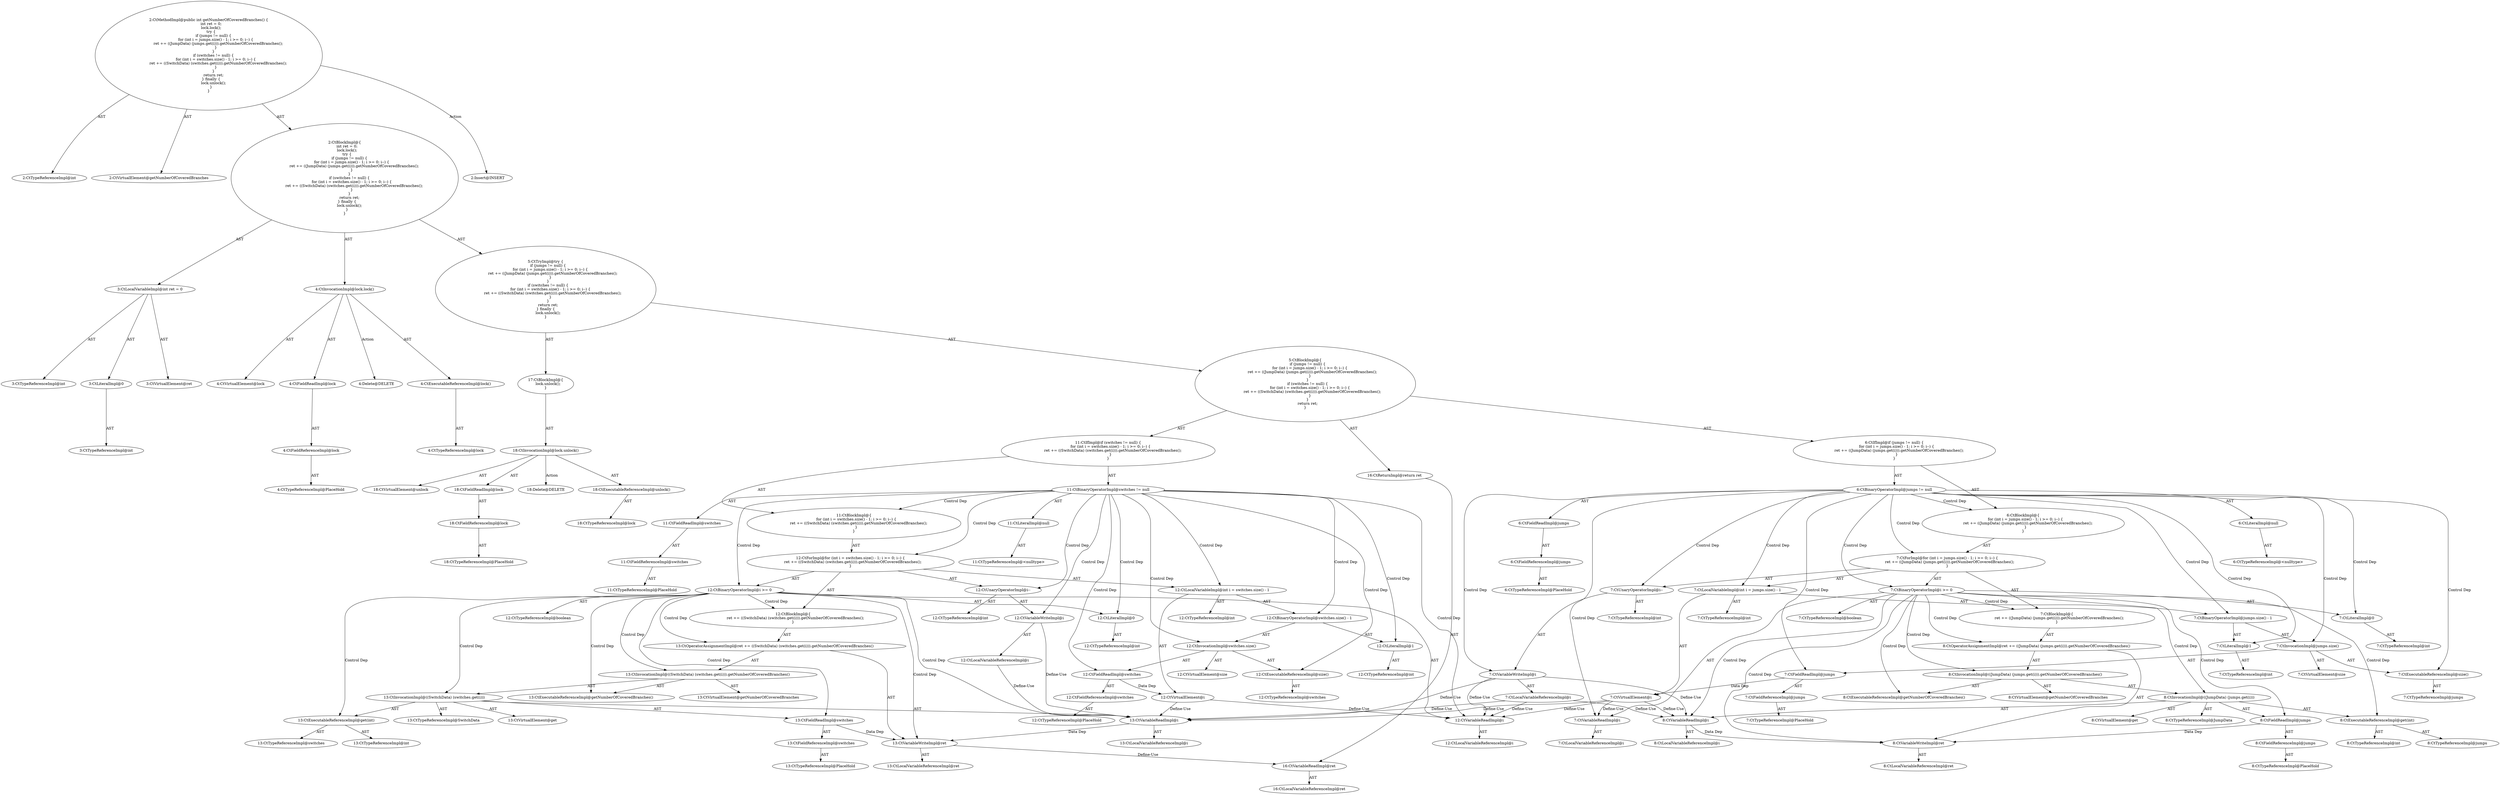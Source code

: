 digraph "getNumberOfCoveredBranches#?" {
0 [label="2:CtTypeReferenceImpl@int" shape=ellipse]
1 [label="2:CtVirtualElement@getNumberOfCoveredBranches" shape=ellipse]
2 [label="3:CtTypeReferenceImpl@int" shape=ellipse]
3 [label="3:CtLiteralImpl@0" shape=ellipse]
4 [label="3:CtTypeReferenceImpl@int" shape=ellipse]
5 [label="3:CtVirtualElement@ret" shape=ellipse]
6 [label="3:CtLocalVariableImpl@int ret = 0" shape=ellipse]
7 [label="4:CtExecutableReferenceImpl@lock()" shape=ellipse]
8 [label="4:CtTypeReferenceImpl@lock" shape=ellipse]
9 [label="4:CtVirtualElement@lock" shape=ellipse]
10 [label="4:CtFieldReferenceImpl@lock" shape=ellipse]
11 [label="4:CtTypeReferenceImpl@PlaceHold" shape=ellipse]
12 [label="4:CtFieldReadImpl@lock" shape=ellipse]
13 [label="4:CtInvocationImpl@lock.lock()" shape=ellipse]
14 [label="6:CtFieldReferenceImpl@jumps" shape=ellipse]
15 [label="6:CtTypeReferenceImpl@PlaceHold" shape=ellipse]
16 [label="6:CtFieldReadImpl@jumps" shape=ellipse]
17 [label="6:CtLiteralImpl@null" shape=ellipse]
18 [label="6:CtTypeReferenceImpl@<nulltype>" shape=ellipse]
19 [label="6:CtBinaryOperatorImpl@jumps != null" shape=ellipse]
20 [label="7:CtTypeReferenceImpl@int" shape=ellipse]
21 [label="7:CtExecutableReferenceImpl@size()" shape=ellipse]
22 [label="7:CtTypeReferenceImpl@jumps" shape=ellipse]
23 [label="7:CtVirtualElement@size" shape=ellipse]
24 [label="7:CtFieldReferenceImpl@jumps" shape=ellipse]
25 [label="7:CtTypeReferenceImpl@PlaceHold" shape=ellipse]
26 [label="7:CtFieldReadImpl@jumps" shape=ellipse]
27 [label="7:CtInvocationImpl@jumps.size()" shape=ellipse]
28 [label="7:CtLiteralImpl@1" shape=ellipse]
29 [label="7:CtTypeReferenceImpl@int" shape=ellipse]
30 [label="7:CtBinaryOperatorImpl@jumps.size() - 1" shape=ellipse]
31 [label="7:CtVirtualElement@i" shape=ellipse]
32 [label="7:CtLocalVariableImpl@int i = jumps.size() - 1" shape=ellipse]
33 [label="7:CtVariableReadImpl@i" shape=ellipse]
34 [label="7:CtLocalVariableReferenceImpl@i" shape=ellipse]
35 [label="7:CtLiteralImpl@0" shape=ellipse]
36 [label="7:CtTypeReferenceImpl@int" shape=ellipse]
37 [label="7:CtBinaryOperatorImpl@i >= 0" shape=ellipse]
38 [label="7:CtTypeReferenceImpl@boolean" shape=ellipse]
39 [label="7:CtVariableWriteImpl@i" shape=ellipse]
40 [label="7:CtLocalVariableReferenceImpl@i" shape=ellipse]
41 [label="7:CtUnaryOperatorImpl@i--" shape=ellipse]
42 [label="7:CtTypeReferenceImpl@int" shape=ellipse]
43 [label="8:CtVariableWriteImpl@ret" shape=ellipse]
44 [label="8:CtLocalVariableReferenceImpl@ret" shape=ellipse]
45 [label="8:CtExecutableReferenceImpl@getNumberOfCoveredBranches()" shape=ellipse]
46 [label="8:CtVirtualElement@getNumberOfCoveredBranches" shape=ellipse]
47 [label="8:CtExecutableReferenceImpl@get(int)" shape=ellipse]
48 [label="8:CtTypeReferenceImpl@jumps" shape=ellipse]
49 [label="8:CtTypeReferenceImpl@int" shape=ellipse]
50 [label="8:CtVirtualElement@get" shape=ellipse]
51 [label="8:CtFieldReferenceImpl@jumps" shape=ellipse]
52 [label="8:CtTypeReferenceImpl@PlaceHold" shape=ellipse]
53 [label="8:CtFieldReadImpl@jumps" shape=ellipse]
54 [label="8:CtVariableReadImpl@i" shape=ellipse]
55 [label="8:CtLocalVariableReferenceImpl@i" shape=ellipse]
56 [label="8:CtInvocationImpl@((JumpData) (jumps.get(i)))" shape=ellipse]
57 [label="8:CtTypeReferenceImpl@JumpData" shape=ellipse]
58 [label="8:CtInvocationImpl@((JumpData) (jumps.get(i))).getNumberOfCoveredBranches()" shape=ellipse]
59 [label="8:CtOperatorAssignmentImpl@ret += ((JumpData) (jumps.get(i))).getNumberOfCoveredBranches()" shape=ellipse]
60 [label="7:CtBlockImpl@\{
    ret += ((JumpData) (jumps.get(i))).getNumberOfCoveredBranches();
\}" shape=ellipse]
61 [label="7:CtForImpl@for (int i = jumps.size() - 1; i >= 0; i--) \{
    ret += ((JumpData) (jumps.get(i))).getNumberOfCoveredBranches();
\}" shape=ellipse]
62 [label="6:CtBlockImpl@\{
    for (int i = jumps.size() - 1; i >= 0; i--) \{
        ret += ((JumpData) (jumps.get(i))).getNumberOfCoveredBranches();
    \}
\}" shape=ellipse]
63 [label="6:CtIfImpl@if (jumps != null) \{
    for (int i = jumps.size() - 1; i >= 0; i--) \{
        ret += ((JumpData) (jumps.get(i))).getNumberOfCoveredBranches();
    \}
\}" shape=ellipse]
64 [label="11:CtFieldReferenceImpl@switches" shape=ellipse]
65 [label="11:CtTypeReferenceImpl@PlaceHold" shape=ellipse]
66 [label="11:CtFieldReadImpl@switches" shape=ellipse]
67 [label="11:CtLiteralImpl@null" shape=ellipse]
68 [label="11:CtTypeReferenceImpl@<nulltype>" shape=ellipse]
69 [label="11:CtBinaryOperatorImpl@switches != null" shape=ellipse]
70 [label="12:CtTypeReferenceImpl@int" shape=ellipse]
71 [label="12:CtExecutableReferenceImpl@size()" shape=ellipse]
72 [label="12:CtTypeReferenceImpl@switches" shape=ellipse]
73 [label="12:CtVirtualElement@size" shape=ellipse]
74 [label="12:CtFieldReferenceImpl@switches" shape=ellipse]
75 [label="12:CtTypeReferenceImpl@PlaceHold" shape=ellipse]
76 [label="12:CtFieldReadImpl@switches" shape=ellipse]
77 [label="12:CtInvocationImpl@switches.size()" shape=ellipse]
78 [label="12:CtLiteralImpl@1" shape=ellipse]
79 [label="12:CtTypeReferenceImpl@int" shape=ellipse]
80 [label="12:CtBinaryOperatorImpl@switches.size() - 1" shape=ellipse]
81 [label="12:CtVirtualElement@i" shape=ellipse]
82 [label="12:CtLocalVariableImpl@int i = switches.size() - 1" shape=ellipse]
83 [label="12:CtVariableReadImpl@i" shape=ellipse]
84 [label="12:CtLocalVariableReferenceImpl@i" shape=ellipse]
85 [label="12:CtLiteralImpl@0" shape=ellipse]
86 [label="12:CtTypeReferenceImpl@int" shape=ellipse]
87 [label="12:CtBinaryOperatorImpl@i >= 0" shape=ellipse]
88 [label="12:CtTypeReferenceImpl@boolean" shape=ellipse]
89 [label="12:CtVariableWriteImpl@i" shape=ellipse]
90 [label="12:CtLocalVariableReferenceImpl@i" shape=ellipse]
91 [label="12:CtUnaryOperatorImpl@i--" shape=ellipse]
92 [label="12:CtTypeReferenceImpl@int" shape=ellipse]
93 [label="13:CtVariableWriteImpl@ret" shape=ellipse]
94 [label="13:CtLocalVariableReferenceImpl@ret" shape=ellipse]
95 [label="13:CtExecutableReferenceImpl@getNumberOfCoveredBranches()" shape=ellipse]
96 [label="13:CtVirtualElement@getNumberOfCoveredBranches" shape=ellipse]
97 [label="13:CtExecutableReferenceImpl@get(int)" shape=ellipse]
98 [label="13:CtTypeReferenceImpl@switches" shape=ellipse]
99 [label="13:CtTypeReferenceImpl@int" shape=ellipse]
100 [label="13:CtVirtualElement@get" shape=ellipse]
101 [label="13:CtFieldReferenceImpl@switches" shape=ellipse]
102 [label="13:CtTypeReferenceImpl@PlaceHold" shape=ellipse]
103 [label="13:CtFieldReadImpl@switches" shape=ellipse]
104 [label="13:CtVariableReadImpl@i" shape=ellipse]
105 [label="13:CtLocalVariableReferenceImpl@i" shape=ellipse]
106 [label="13:CtInvocationImpl@((SwitchData) (switches.get(i)))" shape=ellipse]
107 [label="13:CtTypeReferenceImpl@SwitchData" shape=ellipse]
108 [label="13:CtInvocationImpl@((SwitchData) (switches.get(i))).getNumberOfCoveredBranches()" shape=ellipse]
109 [label="13:CtOperatorAssignmentImpl@ret += ((SwitchData) (switches.get(i))).getNumberOfCoveredBranches()" shape=ellipse]
110 [label="12:CtBlockImpl@\{
    ret += ((SwitchData) (switches.get(i))).getNumberOfCoveredBranches();
\}" shape=ellipse]
111 [label="12:CtForImpl@for (int i = switches.size() - 1; i >= 0; i--) \{
    ret += ((SwitchData) (switches.get(i))).getNumberOfCoveredBranches();
\}" shape=ellipse]
112 [label="11:CtBlockImpl@\{
    for (int i = switches.size() - 1; i >= 0; i--) \{
        ret += ((SwitchData) (switches.get(i))).getNumberOfCoveredBranches();
    \}
\}" shape=ellipse]
113 [label="11:CtIfImpl@if (switches != null) \{
    for (int i = switches.size() - 1; i >= 0; i--) \{
        ret += ((SwitchData) (switches.get(i))).getNumberOfCoveredBranches();
    \}
\}" shape=ellipse]
114 [label="16:CtVariableReadImpl@ret" shape=ellipse]
115 [label="16:CtLocalVariableReferenceImpl@ret" shape=ellipse]
116 [label="16:CtReturnImpl@return ret" shape=ellipse]
117 [label="5:CtBlockImpl@\{
    if (jumps != null) \{
        for (int i = jumps.size() - 1; i >= 0; i--) \{
            ret += ((JumpData) (jumps.get(i))).getNumberOfCoveredBranches();
        \}
    \}
    if (switches != null) \{
        for (int i = switches.size() - 1; i >= 0; i--) \{
            ret += ((SwitchData) (switches.get(i))).getNumberOfCoveredBranches();
        \}
    \}
    return ret;
\}" shape=ellipse]
118 [label="18:CtExecutableReferenceImpl@unlock()" shape=ellipse]
119 [label="18:CtTypeReferenceImpl@lock" shape=ellipse]
120 [label="18:CtVirtualElement@unlock" shape=ellipse]
121 [label="18:CtFieldReferenceImpl@lock" shape=ellipse]
122 [label="18:CtTypeReferenceImpl@PlaceHold" shape=ellipse]
123 [label="18:CtFieldReadImpl@lock" shape=ellipse]
124 [label="18:CtInvocationImpl@lock.unlock()" shape=ellipse]
125 [label="17:CtBlockImpl@\{
    lock.unlock();
\}" shape=ellipse]
126 [label="5:CtTryImpl@try \{
    if (jumps != null) \{
        for (int i = jumps.size() - 1; i >= 0; i--) \{
            ret += ((JumpData) (jumps.get(i))).getNumberOfCoveredBranches();
        \}
    \}
    if (switches != null) \{
        for (int i = switches.size() - 1; i >= 0; i--) \{
            ret += ((SwitchData) (switches.get(i))).getNumberOfCoveredBranches();
        \}
    \}
    return ret;
\} finally \{
    lock.unlock();
\}" shape=ellipse]
127 [label="2:CtBlockImpl@\{
    int ret = 0;
    lock.lock();
    try \{
        if (jumps != null) \{
            for (int i = jumps.size() - 1; i >= 0; i--) \{
                ret += ((JumpData) (jumps.get(i))).getNumberOfCoveredBranches();
            \}
        \}
        if (switches != null) \{
            for (int i = switches.size() - 1; i >= 0; i--) \{
                ret += ((SwitchData) (switches.get(i))).getNumberOfCoveredBranches();
            \}
        \}
        return ret;
    \} finally \{
        lock.unlock();
    \}
\}" shape=ellipse]
128 [label="2:CtMethodImpl@public int getNumberOfCoveredBranches() \{
    int ret = 0;
    lock.lock();
    try \{
        if (jumps != null) \{
            for (int i = jumps.size() - 1; i >= 0; i--) \{
                ret += ((JumpData) (jumps.get(i))).getNumberOfCoveredBranches();
            \}
        \}
        if (switches != null) \{
            for (int i = switches.size() - 1; i >= 0; i--) \{
                ret += ((SwitchData) (switches.get(i))).getNumberOfCoveredBranches();
            \}
        \}
        return ret;
    \} finally \{
        lock.unlock();
    \}
\}" shape=ellipse]
129 [label="4:Delete@DELETE" shape=ellipse]
130 [label="18:Delete@DELETE" shape=ellipse]
131 [label="2:Insert@INSERT" shape=ellipse]
3 -> 4 [label="AST"];
6 -> 5 [label="AST"];
6 -> 2 [label="AST"];
6 -> 3 [label="AST"];
7 -> 8 [label="AST"];
10 -> 11 [label="AST"];
12 -> 10 [label="AST"];
13 -> 9 [label="AST"];
13 -> 12 [label="AST"];
13 -> 7 [label="AST"];
13 -> 129 [label="Action"];
14 -> 15 [label="AST"];
16 -> 14 [label="AST"];
17 -> 18 [label="AST"];
19 -> 16 [label="AST"];
19 -> 17 [label="AST"];
19 -> 62 [label="Control Dep"];
19 -> 61 [label="Control Dep"];
19 -> 32 [label="Control Dep"];
19 -> 30 [label="Control Dep"];
19 -> 27 [label="Control Dep"];
19 -> 21 [label="Control Dep"];
19 -> 26 [label="Control Dep"];
19 -> 28 [label="Control Dep"];
19 -> 37 [label="Control Dep"];
19 -> 33 [label="Control Dep"];
19 -> 35 [label="Control Dep"];
19 -> 41 [label="Control Dep"];
19 -> 39 [label="Control Dep"];
21 -> 22 [label="AST"];
24 -> 25 [label="AST"];
26 -> 24 [label="AST"];
26 -> 31 [label="Data Dep"];
27 -> 23 [label="AST"];
27 -> 26 [label="AST"];
27 -> 21 [label="AST"];
28 -> 29 [label="AST"];
30 -> 27 [label="AST"];
30 -> 28 [label="AST"];
31 -> 33 [label="Define-Use"];
31 -> 54 [label="Define-Use"];
31 -> 83 [label="Define-Use"];
31 -> 104 [label="Define-Use"];
32 -> 31 [label="AST"];
32 -> 20 [label="AST"];
32 -> 30 [label="AST"];
33 -> 34 [label="AST"];
35 -> 36 [label="AST"];
37 -> 38 [label="AST"];
37 -> 33 [label="AST"];
37 -> 35 [label="AST"];
37 -> 60 [label="Control Dep"];
37 -> 59 [label="Control Dep"];
37 -> 43 [label="Control Dep"];
37 -> 58 [label="Control Dep"];
37 -> 45 [label="Control Dep"];
37 -> 56 [label="Control Dep"];
37 -> 47 [label="Control Dep"];
37 -> 53 [label="Control Dep"];
37 -> 54 [label="Control Dep"];
39 -> 40 [label="AST"];
39 -> 54 [label="Define-Use"];
39 -> 83 [label="Define-Use"];
39 -> 104 [label="Define-Use"];
40 -> 54 [label="Define-Use"];
40 -> 83 [label="Define-Use"];
40 -> 104 [label="Define-Use"];
41 -> 42 [label="AST"];
41 -> 39 [label="AST"];
43 -> 44 [label="AST"];
47 -> 48 [label="AST"];
47 -> 49 [label="AST"];
51 -> 52 [label="AST"];
53 -> 51 [label="AST"];
53 -> 43 [label="Data Dep"];
54 -> 55 [label="AST"];
54 -> 43 [label="Data Dep"];
56 -> 50 [label="AST"];
56 -> 57 [label="AST"];
56 -> 53 [label="AST"];
56 -> 47 [label="AST"];
56 -> 54 [label="AST"];
58 -> 46 [label="AST"];
58 -> 56 [label="AST"];
58 -> 45 [label="AST"];
59 -> 43 [label="AST"];
59 -> 58 [label="AST"];
60 -> 59 [label="AST"];
61 -> 32 [label="AST"];
61 -> 37 [label="AST"];
61 -> 41 [label="AST"];
61 -> 60 [label="AST"];
62 -> 61 [label="AST"];
63 -> 19 [label="AST"];
63 -> 62 [label="AST"];
64 -> 65 [label="AST"];
66 -> 64 [label="AST"];
67 -> 68 [label="AST"];
69 -> 66 [label="AST"];
69 -> 67 [label="AST"];
69 -> 112 [label="Control Dep"];
69 -> 111 [label="Control Dep"];
69 -> 82 [label="Control Dep"];
69 -> 80 [label="Control Dep"];
69 -> 77 [label="Control Dep"];
69 -> 71 [label="Control Dep"];
69 -> 76 [label="Control Dep"];
69 -> 78 [label="Control Dep"];
69 -> 87 [label="Control Dep"];
69 -> 83 [label="Control Dep"];
69 -> 85 [label="Control Dep"];
69 -> 91 [label="Control Dep"];
69 -> 89 [label="Control Dep"];
71 -> 72 [label="AST"];
74 -> 75 [label="AST"];
76 -> 74 [label="AST"];
76 -> 81 [label="Data Dep"];
77 -> 73 [label="AST"];
77 -> 76 [label="AST"];
77 -> 71 [label="AST"];
78 -> 79 [label="AST"];
80 -> 77 [label="AST"];
80 -> 78 [label="AST"];
81 -> 83 [label="Define-Use"];
81 -> 104 [label="Define-Use"];
82 -> 81 [label="AST"];
82 -> 70 [label="AST"];
82 -> 80 [label="AST"];
83 -> 84 [label="AST"];
85 -> 86 [label="AST"];
87 -> 88 [label="AST"];
87 -> 83 [label="AST"];
87 -> 85 [label="AST"];
87 -> 110 [label="Control Dep"];
87 -> 109 [label="Control Dep"];
87 -> 93 [label="Control Dep"];
87 -> 108 [label="Control Dep"];
87 -> 95 [label="Control Dep"];
87 -> 106 [label="Control Dep"];
87 -> 97 [label="Control Dep"];
87 -> 103 [label="Control Dep"];
87 -> 104 [label="Control Dep"];
89 -> 90 [label="AST"];
89 -> 104 [label="Define-Use"];
90 -> 104 [label="Define-Use"];
91 -> 92 [label="AST"];
91 -> 89 [label="AST"];
93 -> 94 [label="AST"];
93 -> 114 [label="Define-Use"];
97 -> 98 [label="AST"];
97 -> 99 [label="AST"];
101 -> 102 [label="AST"];
103 -> 101 [label="AST"];
103 -> 93 [label="Data Dep"];
104 -> 105 [label="AST"];
104 -> 93 [label="Data Dep"];
106 -> 100 [label="AST"];
106 -> 107 [label="AST"];
106 -> 103 [label="AST"];
106 -> 97 [label="AST"];
106 -> 104 [label="AST"];
108 -> 96 [label="AST"];
108 -> 106 [label="AST"];
108 -> 95 [label="AST"];
109 -> 93 [label="AST"];
109 -> 108 [label="AST"];
110 -> 109 [label="AST"];
111 -> 82 [label="AST"];
111 -> 87 [label="AST"];
111 -> 91 [label="AST"];
111 -> 110 [label="AST"];
112 -> 111 [label="AST"];
113 -> 69 [label="AST"];
113 -> 112 [label="AST"];
114 -> 115 [label="AST"];
116 -> 114 [label="AST"];
117 -> 63 [label="AST"];
117 -> 113 [label="AST"];
117 -> 116 [label="AST"];
118 -> 119 [label="AST"];
121 -> 122 [label="AST"];
123 -> 121 [label="AST"];
124 -> 120 [label="AST"];
124 -> 123 [label="AST"];
124 -> 118 [label="AST"];
124 -> 130 [label="Action"];
125 -> 124 [label="AST"];
126 -> 117 [label="AST"];
126 -> 125 [label="AST"];
127 -> 6 [label="AST"];
127 -> 13 [label="AST"];
127 -> 126 [label="AST"];
128 -> 1 [label="AST"];
128 -> 0 [label="AST"];
128 -> 127 [label="AST"];
128 -> 131 [label="Action"];
}